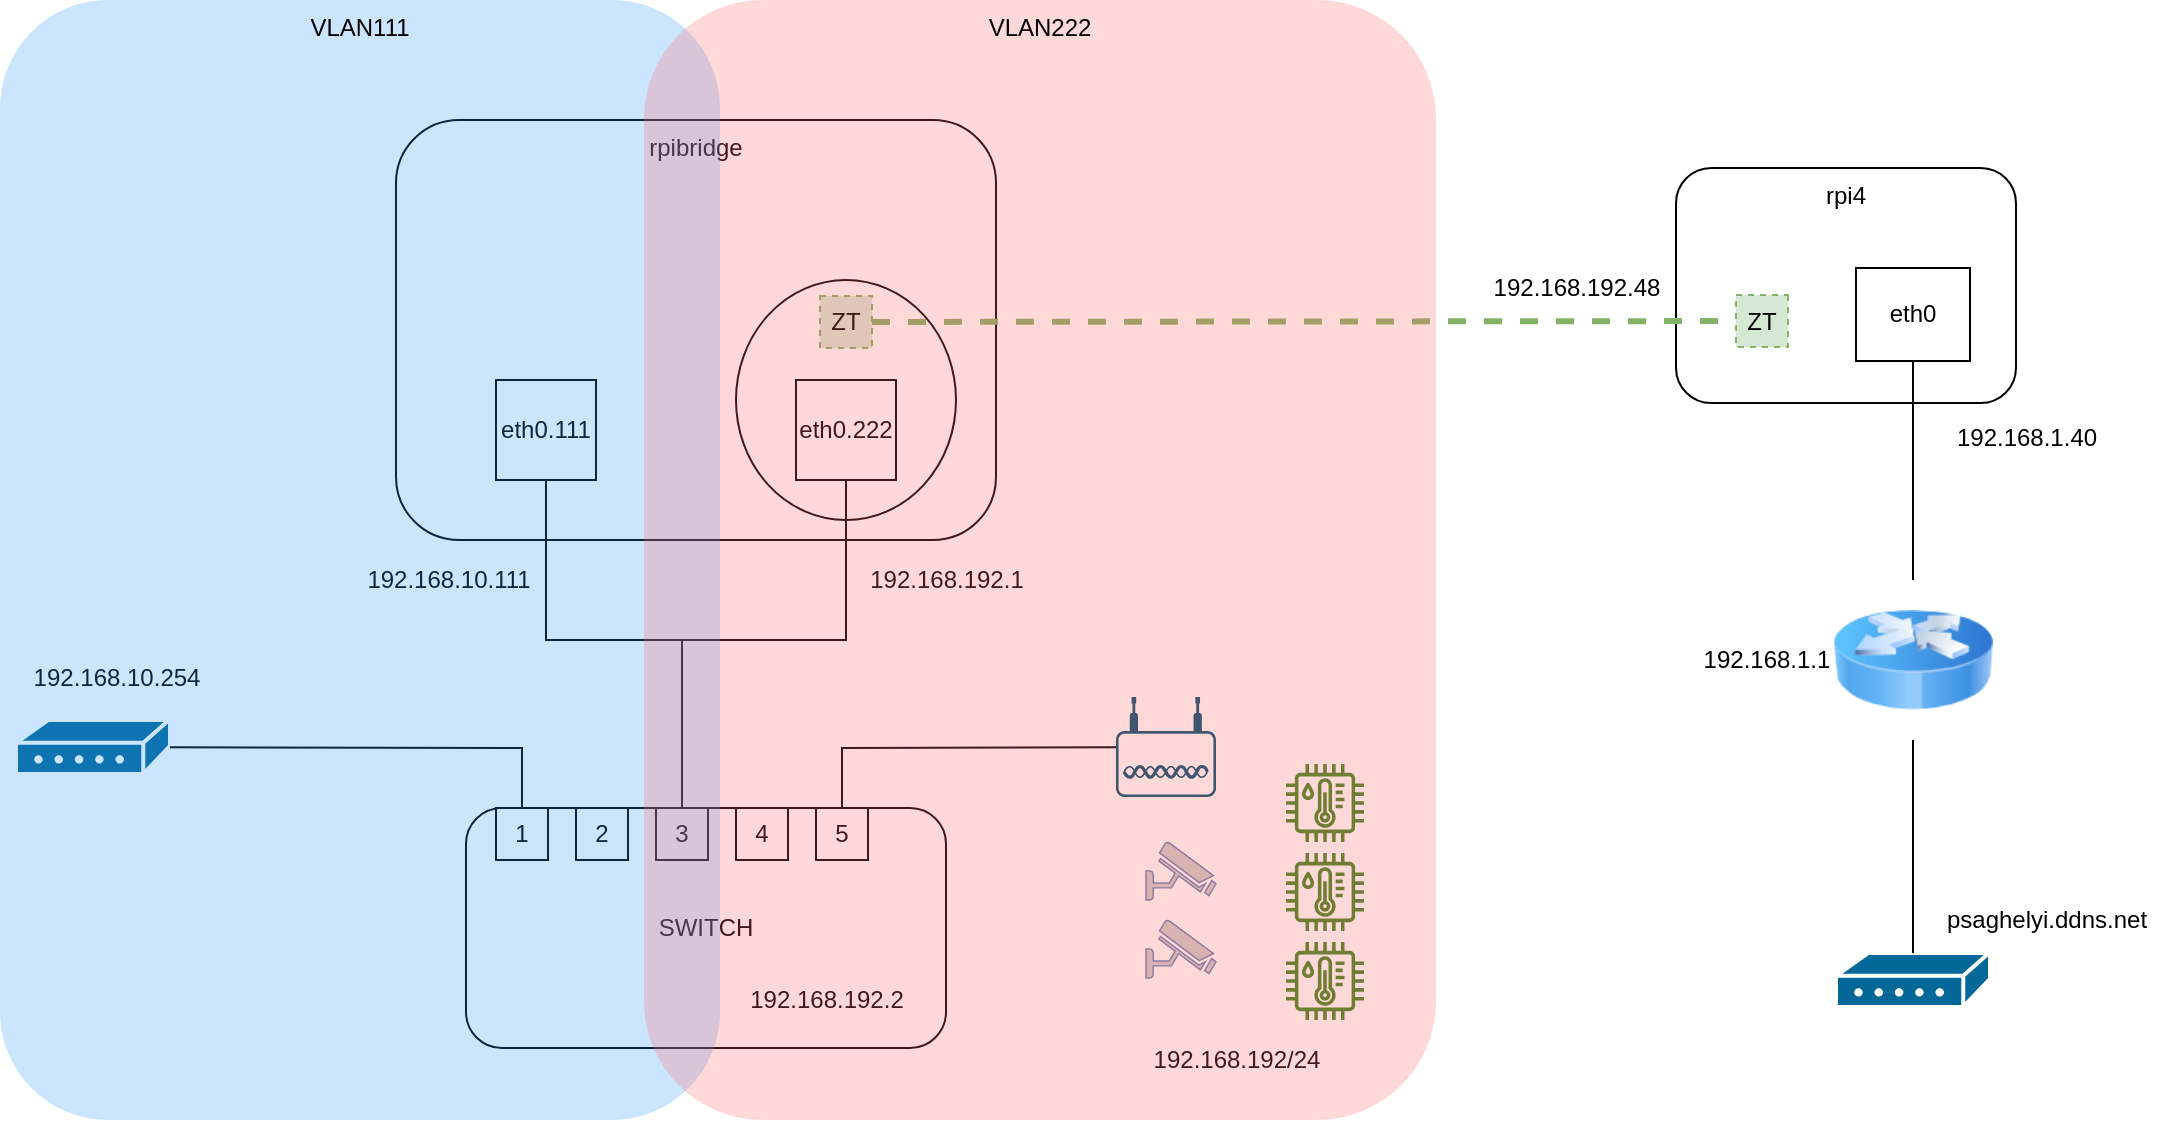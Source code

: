 <mxfile version="19.0.1" type="device"><diagram id="6F_pcqcGdW0esbLKVVCh" name="Page-1"><mxGraphModel dx="1426" dy="852" grid="1" gridSize="10" guides="1" tooltips="1" connect="1" arrows="1" fold="1" page="1" pageScale="1" pageWidth="1169" pageHeight="827" math="0" shadow="0"><root><mxCell id="0"/><mxCell id="1" parent="0"/><mxCell id="drUqaeW4dW51XdQGf4tC-1" value="SWITCH" style="rounded=1;whiteSpace=wrap;html=1;" parent="1" vertex="1"><mxGeometry x="275" y="564" width="240" height="120" as="geometry"/></mxCell><mxCell id="drUqaeW4dW51XdQGf4tC-2" value="1" style="whiteSpace=wrap;html=1;aspect=fixed;" parent="1" vertex="1"><mxGeometry x="290" y="564" width="26" height="26" as="geometry"/></mxCell><mxCell id="drUqaeW4dW51XdQGf4tC-4" value="2" style="whiteSpace=wrap;html=1;aspect=fixed;" parent="1" vertex="1"><mxGeometry x="330" y="564" width="26" height="26" as="geometry"/></mxCell><mxCell id="drUqaeW4dW51XdQGf4tC-5" value="3" style="whiteSpace=wrap;html=1;aspect=fixed;" parent="1" vertex="1"><mxGeometry x="370" y="564" width="26" height="26" as="geometry"/></mxCell><mxCell id="drUqaeW4dW51XdQGf4tC-6" value="4" style="whiteSpace=wrap;html=1;aspect=fixed;" parent="1" vertex="1"><mxGeometry x="410" y="564" width="26" height="26" as="geometry"/></mxCell><mxCell id="drUqaeW4dW51XdQGf4tC-7" value="5" style="whiteSpace=wrap;html=1;aspect=fixed;" parent="1" vertex="1"><mxGeometry x="450" y="564" width="26" height="26" as="geometry"/></mxCell><mxCell id="drUqaeW4dW51XdQGf4tC-8" value="rpibridge" style="rounded=1;whiteSpace=wrap;html=1;verticalAlign=top;" parent="1" vertex="1"><mxGeometry x="240" y="220" width="300" height="210" as="geometry"/></mxCell><mxCell id="drUqaeW4dW51XdQGf4tC-10" value="eth0.111" style="whiteSpace=wrap;html=1;aspect=fixed;" parent="1" vertex="1"><mxGeometry x="290" y="350" width="50" height="50" as="geometry"/></mxCell><mxCell id="drUqaeW4dW51XdQGf4tC-12" value="" style="endArrow=none;html=1;rounded=0;" parent="1" source="drUqaeW4dW51XdQGf4tC-5" target="drUqaeW4dW51XdQGf4tC-10" edge="1"><mxGeometry width="50" height="50" relative="1" as="geometry"><mxPoint x="190" y="520" as="sourcePoint"/><mxPoint x="240" y="470" as="targetPoint"/><Array as="points"><mxPoint x="383" y="480"/><mxPoint x="315" y="480"/></Array></mxGeometry></mxCell><mxCell id="drUqaeW4dW51XdQGf4tC-16" value="192.168.192.1" style="text;html=1;align=center;verticalAlign=middle;resizable=0;points=[];autosize=1;strokeColor=none;fillColor=none;" parent="1" vertex="1"><mxGeometry x="470" y="440" width="90" height="20" as="geometry"/></mxCell><mxCell id="drUqaeW4dW51XdQGf4tC-17" value="192.168.192.2" style="text;html=1;align=center;verticalAlign=middle;resizable=0;points=[];autosize=1;strokeColor=none;fillColor=none;" parent="1" vertex="1"><mxGeometry x="410" y="650" width="90" height="20" as="geometry"/></mxCell><mxCell id="drUqaeW4dW51XdQGf4tC-18" value="" style="shape=mxgraph.cisco.modems_and_phones.modem;html=1;pointerEvents=1;dashed=0;fillColor=#036897;strokeColor=#ffffff;strokeWidth=2;verticalLabelPosition=bottom;verticalAlign=top;align=center;outlineConnect=0;" parent="1" vertex="1"><mxGeometry x="50" y="520" width="77" height="27" as="geometry"/></mxCell><mxCell id="drUqaeW4dW51XdQGf4tC-19" value="" style="endArrow=none;html=1;rounded=0;" parent="1" source="drUqaeW4dW51XdQGf4tC-18" target="drUqaeW4dW51XdQGf4tC-2" edge="1"><mxGeometry width="50" height="50" relative="1" as="geometry"><mxPoint x="100" y="680" as="sourcePoint"/><mxPoint x="150" y="630" as="targetPoint"/><Array as="points"><mxPoint x="303" y="534"/></Array></mxGeometry></mxCell><mxCell id="drUqaeW4dW51XdQGf4tC-20" value="" style="points=[[0.03,0.36,0],[0.18,0,0],[0.5,0.34,0],[0.82,0,0],[0.97,0.36,0],[1,0.67,0],[0.975,0.975,0],[0.5,1,0],[0.025,0.975,0],[0,0.67,0]];verticalLabelPosition=bottom;sketch=0;html=1;verticalAlign=top;aspect=fixed;align=center;pointerEvents=1;shape=mxgraph.cisco19.wireless_access_point;fillColor=#005073;strokeColor=none;" parent="1" vertex="1"><mxGeometry x="600" y="508.5" width="50" height="50" as="geometry"/></mxCell><mxCell id="drUqaeW4dW51XdQGf4tC-21" value="" style="endArrow=none;html=1;rounded=0;" parent="1" source="drUqaeW4dW51XdQGf4tC-7" target="drUqaeW4dW51XdQGf4tC-20" edge="1"><mxGeometry width="50" height="50" relative="1" as="geometry"><mxPoint x="600" y="700" as="sourcePoint"/><mxPoint x="650" y="650" as="targetPoint"/><Array as="points"><mxPoint x="463" y="534"/></Array></mxGeometry></mxCell><mxCell id="drUqaeW4dW51XdQGf4tC-22" value="192.168.10.254" style="text;html=1;align=center;verticalAlign=middle;resizable=0;points=[];autosize=1;strokeColor=none;fillColor=none;" parent="1" vertex="1"><mxGeometry x="50" y="488.5" width="100" height="20" as="geometry"/></mxCell><mxCell id="drUqaeW4dW51XdQGf4tC-26" value="" style="ellipse;whiteSpace=wrap;html=1;" parent="1" vertex="1"><mxGeometry x="410" y="300" width="110" height="120" as="geometry"/></mxCell><mxCell id="drUqaeW4dW51XdQGf4tC-23" value="eth0.222" style="whiteSpace=wrap;html=1;aspect=fixed;" parent="1" vertex="1"><mxGeometry x="440" y="350" width="50" height="50" as="geometry"/></mxCell><mxCell id="drUqaeW4dW51XdQGf4tC-9" value="ZT" style="whiteSpace=wrap;html=1;aspect=fixed;dashed=1;fillColor=#d5e8d4;strokeColor=#82b366;" parent="1" vertex="1"><mxGeometry x="452" y="308" width="26" height="26" as="geometry"/></mxCell><mxCell id="drUqaeW4dW51XdQGf4tC-28" value="" style="endArrow=none;html=1;rounded=0;" parent="1" source="drUqaeW4dW51XdQGf4tC-5" target="drUqaeW4dW51XdQGf4tC-23" edge="1"><mxGeometry width="50" height="50" relative="1" as="geometry"><mxPoint x="180" y="480" as="sourcePoint"/><mxPoint x="230" y="430" as="targetPoint"/><Array as="points"><mxPoint x="383" y="480"/><mxPoint x="465" y="480"/></Array></mxGeometry></mxCell><mxCell id="drUqaeW4dW51XdQGf4tC-29" value="192.168.10.111" style="text;html=1;align=center;verticalAlign=middle;resizable=0;points=[];autosize=1;strokeColor=none;fillColor=none;" parent="1" vertex="1"><mxGeometry x="216" y="440" width="100" height="20" as="geometry"/></mxCell><mxCell id="slMS05NiJZeWmDwCDA8T-3" value="" style="shape=mxgraph.cisco.modems_and_phones.modem;html=1;pointerEvents=1;dashed=0;fillColor=#036897;strokeColor=#ffffff;strokeWidth=2;verticalLabelPosition=bottom;verticalAlign=top;align=center;outlineConnect=0;" vertex="1" parent="1"><mxGeometry x="960" y="636.5" width="77" height="27" as="geometry"/></mxCell><mxCell id="DNC_TwQZijvyBqbD4jHM-2" value="VLAN111" style="rounded=1;whiteSpace=wrap;html=1;dashed=1;strokeColor=none;strokeWidth=3;fillColor=#3399FF;verticalAlign=top;align=center;opacity=25;" parent="1" vertex="1"><mxGeometry x="42" y="160" width="360" height="560" as="geometry"/></mxCell><mxCell id="slMS05NiJZeWmDwCDA8T-6" value="rpi4" style="rounded=1;whiteSpace=wrap;html=1;verticalAlign=top;" vertex="1" parent="1"><mxGeometry x="880" y="244" width="170" height="117.5" as="geometry"/></mxCell><mxCell id="slMS05NiJZeWmDwCDA8T-7" value="eth0" style="rounded=0;whiteSpace=wrap;html=1;" vertex="1" parent="1"><mxGeometry x="970" y="294" width="57" height="46.5" as="geometry"/></mxCell><mxCell id="slMS05NiJZeWmDwCDA8T-9" value="ZT" style="whiteSpace=wrap;html=1;aspect=fixed;dashed=1;direction=south;fillColor=#d5e8d4;strokeColor=#82b366;" vertex="1" parent="1"><mxGeometry x="910" y="307.5" width="26" height="26" as="geometry"/></mxCell><mxCell id="slMS05NiJZeWmDwCDA8T-10" value="" style="endArrow=none;html=1;rounded=0;" edge="1" parent="1" source="slMS05NiJZeWmDwCDA8T-13" target="slMS05NiJZeWmDwCDA8T-7"><mxGeometry width="50" height="50" relative="1" as="geometry"><mxPoint x="1036.858" y="430" as="sourcePoint"/><mxPoint x="930" y="436.5" as="targetPoint"/></mxGeometry></mxCell><mxCell id="slMS05NiJZeWmDwCDA8T-12" value="" style="endArrow=none;html=1;rounded=0;" edge="1" parent="1" source="slMS05NiJZeWmDwCDA8T-3" target="slMS05NiJZeWmDwCDA8T-13"><mxGeometry width="50" height="50" relative="1" as="geometry"><mxPoint x="931.5" y="606.5" as="sourcePoint"/><mxPoint x="1039.556" y="510" as="targetPoint"/></mxGeometry></mxCell><mxCell id="slMS05NiJZeWmDwCDA8T-13" value="" style="image;html=1;image=img/lib/clip_art/networking/Router_Icon_128x128.png;dashed=1;" vertex="1" parent="1"><mxGeometry x="958.5" y="450" width="80" height="80" as="geometry"/></mxCell><mxCell id="slMS05NiJZeWmDwCDA8T-16" value="192.168.1.40" style="text;html=1;align=center;verticalAlign=middle;resizable=0;points=[];autosize=1;strokeColor=none;fillColor=none;" vertex="1" parent="1"><mxGeometry x="1010" y="369" width="90" height="20" as="geometry"/></mxCell><mxCell id="slMS05NiJZeWmDwCDA8T-17" value="192.168.1.1" style="text;html=1;align=center;verticalAlign=middle;resizable=0;points=[];autosize=1;strokeColor=none;fillColor=none;" vertex="1" parent="1"><mxGeometry x="884.5" y="480" width="80" height="20" as="geometry"/></mxCell><mxCell id="slMS05NiJZeWmDwCDA8T-19" value="psaghelyi.ddns.net" style="text;html=1;align=center;verticalAlign=middle;resizable=0;points=[];autosize=1;strokeColor=none;fillColor=none;" vertex="1" parent="1"><mxGeometry x="1005" y="610" width="120" height="20" as="geometry"/></mxCell><mxCell id="slMS05NiJZeWmDwCDA8T-20" value="" style="endArrow=none;html=1;rounded=0;dashed=1;strokeWidth=3;fillColor=#d5e8d4;strokeColor=#82b366;" edge="1" parent="1" source="drUqaeW4dW51XdQGf4tC-9" target="slMS05NiJZeWmDwCDA8T-9"><mxGeometry width="50" height="50" relative="1" as="geometry"><mxPoint x="890" y="90" as="sourcePoint"/><mxPoint x="940" y="40" as="targetPoint"/></mxGeometry></mxCell><mxCell id="slMS05NiJZeWmDwCDA8T-21" value="" style="sketch=0;outlineConnect=0;fontColor=#232F3E;gradientColor=none;fillColor=#3F8624;strokeColor=none;dashed=0;verticalLabelPosition=bottom;verticalAlign=top;align=center;html=1;fontSize=12;fontStyle=0;aspect=fixed;pointerEvents=1;shape=mxgraph.aws4.iot_thing_temperature_humidity_sensor;" vertex="1" parent="1"><mxGeometry x="685" y="542" width="39" height="39" as="geometry"/></mxCell><mxCell id="slMS05NiJZeWmDwCDA8T-22" value="" style="sketch=0;outlineConnect=0;fontColor=#232F3E;gradientColor=none;fillColor=#3F8624;strokeColor=none;dashed=0;verticalLabelPosition=bottom;verticalAlign=top;align=center;html=1;fontSize=12;fontStyle=0;aspect=fixed;pointerEvents=1;shape=mxgraph.aws4.iot_thing_temperature_humidity_sensor;" vertex="1" parent="1"><mxGeometry x="685" y="586.5" width="39" height="39" as="geometry"/></mxCell><mxCell id="slMS05NiJZeWmDwCDA8T-23" value="" style="sketch=0;outlineConnect=0;fontColor=#232F3E;gradientColor=none;fillColor=#3F8624;strokeColor=none;dashed=0;verticalLabelPosition=bottom;verticalAlign=top;align=center;html=1;fontSize=12;fontStyle=0;aspect=fixed;pointerEvents=1;shape=mxgraph.aws4.iot_thing_temperature_humidity_sensor;" vertex="1" parent="1"><mxGeometry x="685" y="631" width="39" height="39" as="geometry"/></mxCell><mxCell id="slMS05NiJZeWmDwCDA8T-24" value="" style="fontColor=#0066CC;verticalAlign=top;verticalLabelPosition=bottom;labelPosition=center;align=center;html=1;outlineConnect=0;fillColor=#CCCCCC;strokeColor=#6881B3;gradientColor=none;gradientDirection=north;strokeWidth=2;shape=mxgraph.networks.security_camera;" vertex="1" parent="1"><mxGeometry x="615" y="581" width="35" height="29" as="geometry"/></mxCell><mxCell id="slMS05NiJZeWmDwCDA8T-25" value="" style="fontColor=#0066CC;verticalAlign=top;verticalLabelPosition=bottom;labelPosition=center;align=center;html=1;outlineConnect=0;fillColor=#CCCCCC;strokeColor=#6881B3;gradientColor=none;gradientDirection=north;strokeWidth=2;shape=mxgraph.networks.security_camera;" vertex="1" parent="1"><mxGeometry x="615" y="620" width="35" height="29" as="geometry"/></mxCell><mxCell id="slMS05NiJZeWmDwCDA8T-26" value="192.168.192/24" style="text;html=1;align=center;verticalAlign=middle;resizable=0;points=[];autosize=1;strokeColor=none;fillColor=none;" vertex="1" parent="1"><mxGeometry x="610" y="680" width="100" height="20" as="geometry"/></mxCell><mxCell id="slMS05NiJZeWmDwCDA8T-27" value="192.168.192.48" style="text;html=1;align=center;verticalAlign=middle;resizable=0;points=[];autosize=1;strokeColor=none;fillColor=none;" vertex="1" parent="1"><mxGeometry x="780" y="294" width="100" height="20" as="geometry"/></mxCell><mxCell id="DNC_TwQZijvyBqbD4jHM-3" value="VLAN222" style="rounded=1;whiteSpace=wrap;html=1;dashed=1;strokeColor=none;strokeWidth=3;fillColor=#FF6666;verticalAlign=top;align=center;opacity=25;" parent="1" vertex="1"><mxGeometry x="364" y="160" width="396" height="560" as="geometry"/></mxCell></root></mxGraphModel></diagram></mxfile>
